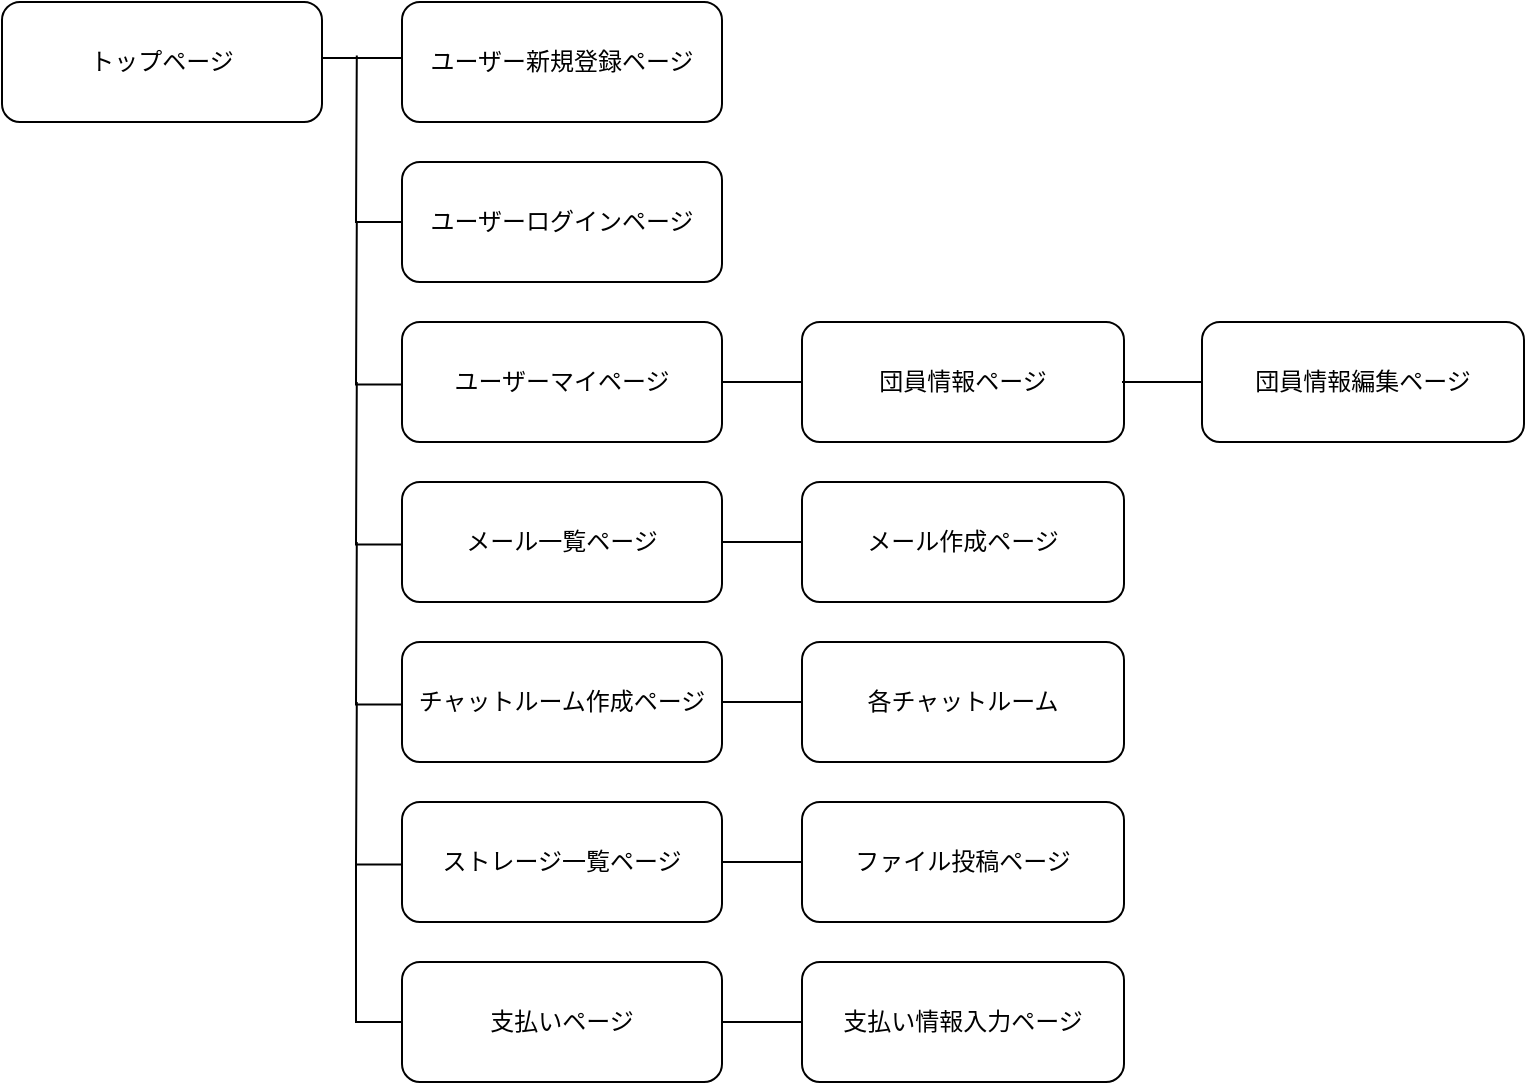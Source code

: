<mxfile>
    <diagram id="o1oZ2PadqCbJUUDCPKCP" name="ページ1">
        <mxGraphModel dx="437" dy="890" grid="1" gridSize="10" guides="1" tooltips="1" connect="1" arrows="1" fold="1" page="1" pageScale="1" pageWidth="827" pageHeight="1169" math="0" shadow="0">
            <root>
                <mxCell id="0"/>
                <mxCell id="1" parent="0"/>
                <mxCell id="2" value="トップページ" style="rounded=1;whiteSpace=wrap;html=1;" parent="1" vertex="1">
                    <mxGeometry x="33" y="30" width="160" height="60" as="geometry"/>
                </mxCell>
                <mxCell id="3" value="ユーザー新規登録ページ" style="rounded=1;whiteSpace=wrap;html=1;" parent="1" vertex="1">
                    <mxGeometry x="233" y="30" width="160" height="60" as="geometry"/>
                </mxCell>
                <mxCell id="4" value="ストレージ一覧ページ" style="rounded=1;whiteSpace=wrap;html=1;" parent="1" vertex="1">
                    <mxGeometry x="233" y="430" width="160" height="60" as="geometry"/>
                </mxCell>
                <mxCell id="5" value="メール一覧ページ" style="rounded=1;whiteSpace=wrap;html=1;" parent="1" vertex="1">
                    <mxGeometry x="233" y="270" width="160" height="60" as="geometry"/>
                </mxCell>
                <mxCell id="6" value="ユーザーログインページ" style="rounded=1;whiteSpace=wrap;html=1;" parent="1" vertex="1">
                    <mxGeometry x="233" y="110" width="160" height="60" as="geometry"/>
                </mxCell>
                <mxCell id="7" value="ユーザーマイページ" style="rounded=1;whiteSpace=wrap;html=1;" parent="1" vertex="1">
                    <mxGeometry x="233" y="190" width="160" height="60" as="geometry"/>
                </mxCell>
                <mxCell id="8" value="チャットルーム作成ページ" style="rounded=1;whiteSpace=wrap;html=1;" parent="1" vertex="1">
                    <mxGeometry x="233" y="350" width="160" height="60" as="geometry"/>
                </mxCell>
                <mxCell id="9" value="支払いページ" style="rounded=1;whiteSpace=wrap;html=1;" parent="1" vertex="1">
                    <mxGeometry x="233" y="510" width="160" height="60" as="geometry"/>
                </mxCell>
                <mxCell id="10" value="団員情報ページ" style="rounded=1;whiteSpace=wrap;html=1;" parent="1" vertex="1">
                    <mxGeometry x="433" y="190" width="161" height="60" as="geometry"/>
                </mxCell>
                <mxCell id="11" value="メール作成ページ" style="rounded=1;whiteSpace=wrap;html=1;" parent="1" vertex="1">
                    <mxGeometry x="433" y="270" width="161" height="60" as="geometry"/>
                </mxCell>
                <mxCell id="12" value="各チャットルーム" style="rounded=1;whiteSpace=wrap;html=1;" parent="1" vertex="1">
                    <mxGeometry x="433" y="350" width="161" height="60" as="geometry"/>
                </mxCell>
                <mxCell id="13" value="ファイル投稿ページ" style="rounded=1;whiteSpace=wrap;html=1;" parent="1" vertex="1">
                    <mxGeometry x="433" y="430" width="161" height="60" as="geometry"/>
                </mxCell>
                <mxCell id="14" value="団員情報編集ページ" style="rounded=1;whiteSpace=wrap;html=1;" parent="1" vertex="1">
                    <mxGeometry x="633" y="190" width="161" height="60" as="geometry"/>
                </mxCell>
                <mxCell id="16" value="支払い情報入力ページ" style="rounded=1;whiteSpace=wrap;html=1;" parent="1" vertex="1">
                    <mxGeometry x="433" y="510" width="161" height="60" as="geometry"/>
                </mxCell>
                <mxCell id="17" value="" style="endArrow=none;html=1;rounded=0;exitX=0.435;exitY=0.375;exitDx=0;exitDy=0;exitPerimeter=0;entryX=0;entryY=0.5;entryDx=0;entryDy=0;" parent="1" source="18" target="6" edge="1">
                    <mxGeometry relative="1" as="geometry">
                        <mxPoint x="363" y="220" as="sourcePoint"/>
                        <mxPoint x="193" y="360" as="targetPoint"/>
                        <Array as="points">
                            <mxPoint x="210" y="140"/>
                        </Array>
                    </mxGeometry>
                </mxCell>
                <mxCell id="18" value="" style="line;strokeWidth=1;rotatable=0;dashed=0;labelPosition=right;align=left;verticalAlign=middle;spacingTop=0;spacingLeft=6;points=[];portConstraint=eastwest;rounded=1;" parent="1" vertex="1">
                    <mxGeometry x="193" y="53" width="40" height="10" as="geometry"/>
                </mxCell>
                <mxCell id="19" value="" style="endArrow=none;html=1;rounded=0;exitX=0.435;exitY=0.375;exitDx=0;exitDy=0;exitPerimeter=0;entryX=0;entryY=0.5;entryDx=0;entryDy=0;" parent="1" edge="1">
                    <mxGeometry relative="1" as="geometry">
                        <mxPoint x="210.4" y="140" as="sourcePoint"/>
                        <mxPoint x="233" y="221.25" as="targetPoint"/>
                        <Array as="points">
                            <mxPoint x="210" y="221.25"/>
                        </Array>
                    </mxGeometry>
                </mxCell>
                <mxCell id="20" value="" style="endArrow=none;html=1;rounded=0;exitX=0.435;exitY=0.375;exitDx=0;exitDy=0;exitPerimeter=0;entryX=0;entryY=0.5;entryDx=0;entryDy=0;" parent="1" edge="1">
                    <mxGeometry relative="1" as="geometry">
                        <mxPoint x="210.4" y="220" as="sourcePoint"/>
                        <mxPoint x="233" y="301.25" as="targetPoint"/>
                        <Array as="points">
                            <mxPoint x="210" y="301.25"/>
                        </Array>
                    </mxGeometry>
                </mxCell>
                <mxCell id="21" value="" style="endArrow=none;html=1;rounded=0;exitX=0.435;exitY=0.375;exitDx=0;exitDy=0;exitPerimeter=0;entryX=0;entryY=0.5;entryDx=0;entryDy=0;" parent="1" edge="1">
                    <mxGeometry relative="1" as="geometry">
                        <mxPoint x="210.4" y="300" as="sourcePoint"/>
                        <mxPoint x="233" y="381.25" as="targetPoint"/>
                        <Array as="points">
                            <mxPoint x="210" y="381.25"/>
                        </Array>
                    </mxGeometry>
                </mxCell>
                <mxCell id="22" value="" style="endArrow=none;html=1;rounded=0;exitX=0.435;exitY=0.375;exitDx=0;exitDy=0;exitPerimeter=0;entryX=0;entryY=0.5;entryDx=0;entryDy=0;" parent="1" edge="1">
                    <mxGeometry relative="1" as="geometry">
                        <mxPoint x="210.4" y="380" as="sourcePoint"/>
                        <mxPoint x="233" y="461.25" as="targetPoint"/>
                        <Array as="points">
                            <mxPoint x="210" y="461.25"/>
                        </Array>
                    </mxGeometry>
                </mxCell>
                <mxCell id="23" value="" style="endArrow=none;html=1;rounded=0;entryX=0;entryY=0.5;entryDx=0;entryDy=0;" parent="1" edge="1" target="9">
                    <mxGeometry relative="1" as="geometry">
                        <mxPoint x="210" y="460" as="sourcePoint"/>
                        <mxPoint x="233" y="621.25" as="targetPoint"/>
                        <Array as="points">
                            <mxPoint x="210" y="540"/>
                        </Array>
                    </mxGeometry>
                </mxCell>
                <mxCell id="24" value="" style="line;strokeWidth=1;rotatable=0;dashed=0;labelPosition=right;align=left;verticalAlign=middle;spacingTop=0;spacingLeft=6;points=[];portConstraint=eastwest;rounded=1;" parent="1" vertex="1">
                    <mxGeometry x="393" y="215" width="40" height="10" as="geometry"/>
                </mxCell>
                <mxCell id="25" value="" style="line;strokeWidth=1;rotatable=0;dashed=0;labelPosition=right;align=left;verticalAlign=middle;spacingTop=0;spacingLeft=6;points=[];portConstraint=eastwest;rounded=1;" parent="1" vertex="1">
                    <mxGeometry x="393" y="295" width="40" height="10" as="geometry"/>
                </mxCell>
                <mxCell id="26" value="" style="line;strokeWidth=1;rotatable=0;dashed=0;labelPosition=right;align=left;verticalAlign=middle;spacingTop=0;spacingLeft=6;points=[];portConstraint=eastwest;rounded=1;" parent="1" vertex="1">
                    <mxGeometry x="393" y="375" width="40" height="10" as="geometry"/>
                </mxCell>
                <mxCell id="27" value="" style="line;strokeWidth=1;rotatable=0;dashed=0;labelPosition=right;align=left;verticalAlign=middle;spacingTop=0;spacingLeft=6;points=[];portConstraint=eastwest;rounded=1;" parent="1" vertex="1">
                    <mxGeometry x="593" y="215" width="40" height="10" as="geometry"/>
                </mxCell>
                <mxCell id="28" value="" style="line;strokeWidth=1;rotatable=0;dashed=0;labelPosition=right;align=left;verticalAlign=middle;spacingTop=0;spacingLeft=6;points=[];portConstraint=eastwest;rounded=1;" parent="1" vertex="1">
                    <mxGeometry x="393" y="455" width="40" height="10" as="geometry"/>
                </mxCell>
                <mxCell id="29" value="" style="line;strokeWidth=1;rotatable=0;dashed=0;labelPosition=right;align=left;verticalAlign=middle;spacingTop=0;spacingLeft=6;points=[];portConstraint=eastwest;rounded=1;" parent="1" vertex="1">
                    <mxGeometry x="393" y="535" width="40" height="10" as="geometry"/>
                </mxCell>
            </root>
        </mxGraphModel>
    </diagram>
</mxfile>